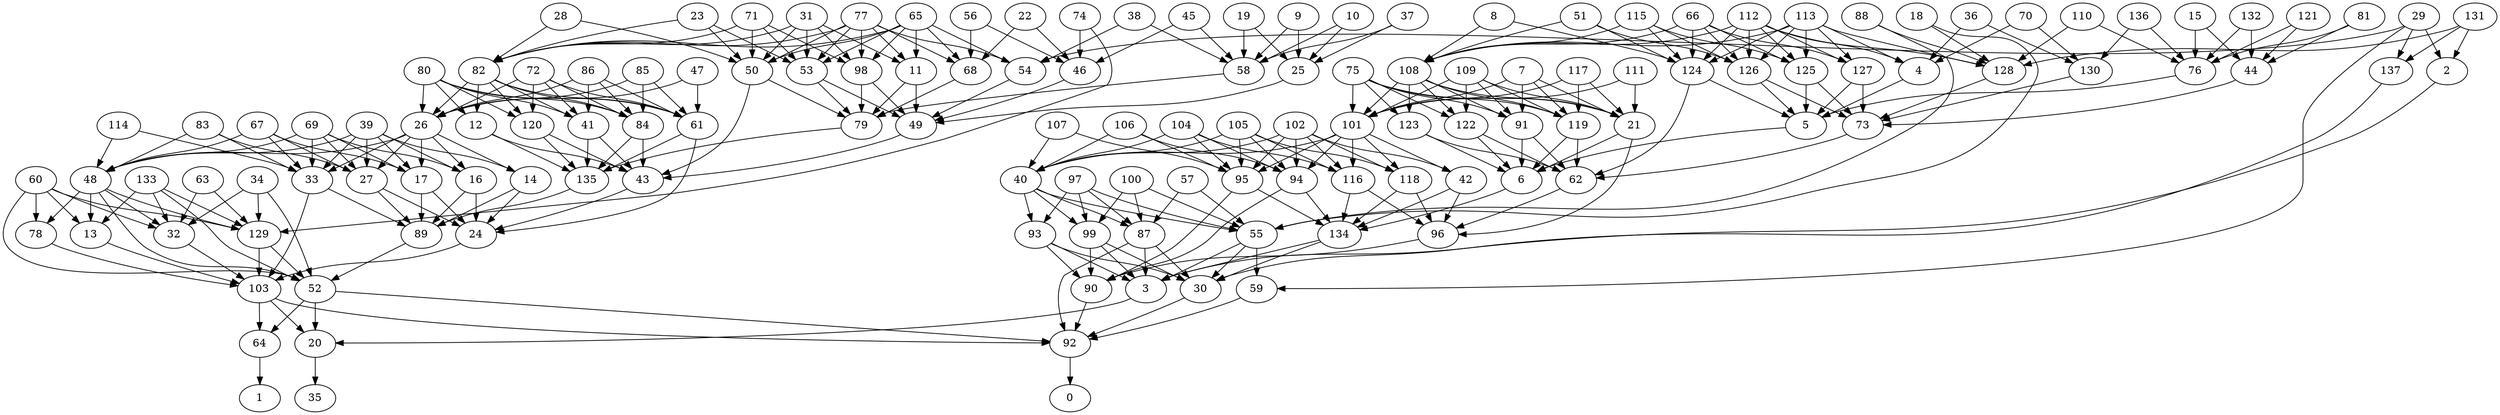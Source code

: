 digraph G {
    103 -> 64;
    52 -> 64;
    13 -> 103;
    78 -> 103;
    33 -> 103;
    32 -> 103;
    24 -> 103;
    129 -> 103;
    60 -> 129;
    48 -> 129;
    133 -> 129;
    34 -> 129;
    63 -> 129;
    74 -> 129;
    26 -> 48;
    39 -> 48;
    67 -> 48;
    69 -> 48;
    83 -> 48;
    114 -> 48;
    80 -> 26;
    82 -> 26;
    72 -> 26;
    85 -> 26;
    86 -> 26;
    47 -> 26;
    77 -> 82;
    65 -> 82;
    31 -> 82;
    28 -> 82;
    23 -> 82;
    71 -> 82;
    48 -> 13;
    60 -> 13;
    133 -> 13;
    48 -> 78;
    60 -> 78;
    17 -> 24;
    16 -> 24;
    14 -> 24;
    27 -> 24;
    43 -> 24;
    61 -> 24;
    26 -> 27;
    39 -> 27;
    69 -> 27;
    67 -> 27;
    83 -> 27;
    26 -> 17;
    39 -> 17;
    69 -> 17;
    67 -> 17;
    26 -> 16;
    39 -> 16;
    69 -> 16;
    26 -> 14;
    39 -> 14;
    84 -> 43;
    120 -> 43;
    12 -> 43;
    41 -> 43;
    49 -> 43;
    50 -> 43;
    82 -> 84;
    80 -> 84;
    72 -> 84;
    86 -> 84;
    85 -> 84;
    82 -> 41;
    80 -> 41;
    72 -> 41;
    86 -> 41;
    82 -> 120;
    80 -> 120;
    72 -> 120;
    82 -> 12;
    80 -> 12;
    53 -> 49;
    98 -> 49;
    11 -> 49;
    46 -> 49;
    25 -> 49;
    54 -> 49;
    65 -> 53;
    77 -> 53;
    31 -> 53;
    71 -> 53;
    23 -> 53;
    65 -> 98;
    77 -> 98;
    31 -> 98;
    71 -> 98;
    65 -> 11;
    77 -> 11;
    31 -> 11;
    45 -> 46;
    56 -> 46;
    22 -> 46;
    74 -> 46;
    19 -> 25;
    9 -> 25;
    10 -> 25;
    37 -> 25;
    65 -> 54;
    77 -> 54;
    29 -> 54;
    38 -> 54;
    65 -> 50;
    77 -> 50;
    31 -> 50;
    71 -> 50;
    23 -> 50;
    28 -> 50;
    82 -> 61;
    80 -> 61;
    86 -> 61;
    72 -> 61;
    85 -> 61;
    47 -> 61;
    48 -> 32;
    60 -> 32;
    133 -> 32;
    34 -> 32;
    63 -> 32;
    26 -> 33;
    39 -> 33;
    69 -> 33;
    67 -> 33;
    83 -> 33;
    114 -> 33;
    129 -> 52;
    48 -> 52;
    60 -> 52;
    133 -> 52;
    89 -> 52;
    34 -> 52;
    27 -> 89;
    33 -> 89;
    17 -> 89;
    16 -> 89;
    14 -> 89;
    135 -> 89;
    61 -> 135;
    41 -> 135;
    84 -> 135;
    120 -> 135;
    12 -> 135;
    79 -> 135;
    50 -> 79;
    11 -> 79;
    98 -> 79;
    53 -> 79;
    68 -> 79;
    58 -> 79;
    56 -> 68;
    22 -> 68;
    77 -> 68;
    65 -> 68;
    38 -> 58;
    19 -> 58;
    9 -> 58;
    10 -> 58;
    37 -> 58;
    45 -> 58;
    90 -> 92;
    87 -> 92;
    30 -> 92;
    52 -> 92;
    59 -> 92;
    103 -> 92;
    99 -> 90;
    93 -> 90;
    95 -> 90;
    96 -> 90;
    94 -> 90;
    40 -> 99;
    97 -> 99;
    100 -> 99;
    101 -> 40;
    102 -> 40;
    104 -> 40;
    105 -> 40;
    106 -> 40;
    107 -> 40;
    75 -> 101;
    108 -> 101;
    109 -> 101;
    117 -> 101;
    7 -> 101;
    111 -> 101;
    112 -> 108;
    113 -> 108;
    66 -> 108;
    8 -> 108;
    51 -> 108;
    115 -> 108;
    40 -> 93;
    97 -> 93;
    116 -> 96;
    118 -> 96;
    42 -> 96;
    62 -> 96;
    21 -> 96;
    101 -> 116;
    102 -> 116;
    105 -> 116;
    104 -> 116;
    101 -> 118;
    102 -> 118;
    105 -> 118;
    101 -> 42;
    102 -> 42;
    119 -> 62;
    122 -> 62;
    123 -> 62;
    91 -> 62;
    73 -> 62;
    124 -> 62;
    108 -> 119;
    75 -> 119;
    109 -> 119;
    7 -> 119;
    117 -> 119;
    108 -> 91;
    75 -> 91;
    109 -> 91;
    7 -> 91;
    108 -> 122;
    75 -> 122;
    109 -> 122;
    108 -> 123;
    75 -> 123;
    126 -> 73;
    125 -> 73;
    127 -> 73;
    128 -> 73;
    130 -> 73;
    44 -> 73;
    113 -> 126;
    112 -> 126;
    66 -> 126;
    115 -> 126;
    51 -> 126;
    113 -> 125;
    112 -> 125;
    66 -> 125;
    115 -> 125;
    113 -> 127;
    112 -> 127;
    66 -> 127;
    113 -> 128;
    112 -> 128;
    131 -> 128;
    110 -> 128;
    88 -> 128;
    18 -> 128;
    136 -> 130;
    36 -> 130;
    70 -> 130;
    15 -> 44;
    132 -> 44;
    121 -> 44;
    81 -> 44;
    113 -> 124;
    112 -> 124;
    66 -> 124;
    115 -> 124;
    51 -> 124;
    8 -> 124;
    108 -> 21;
    75 -> 21;
    7 -> 21;
    109 -> 21;
    117 -> 21;
    111 -> 21;
    101 -> 95;
    102 -> 95;
    105 -> 95;
    104 -> 95;
    106 -> 95;
    107 -> 95;
    101 -> 94;
    102 -> 94;
    105 -> 94;
    104 -> 94;
    106 -> 94;
    87 -> 30;
    93 -> 30;
    99 -> 30;
    134 -> 30;
    137 -> 30;
    55 -> 30;
    40 -> 87;
    97 -> 87;
    100 -> 87;
    57 -> 87;
    97 -> 55;
    40 -> 55;
    100 -> 55;
    57 -> 55;
    88 -> 55;
    18 -> 55;
    94 -> 134;
    95 -> 134;
    116 -> 134;
    118 -> 134;
    42 -> 134;
    6 -> 134;
    21 -> 6;
    91 -> 6;
    119 -> 6;
    122 -> 6;
    123 -> 6;
    5 -> 6;
    124 -> 5;
    127 -> 5;
    125 -> 5;
    126 -> 5;
    4 -> 5;
    76 -> 5;
    36 -> 4;
    70 -> 4;
    112 -> 4;
    113 -> 4;
    110 -> 76;
    15 -> 76;
    132 -> 76;
    121 -> 76;
    81 -> 76;
    136 -> 76;
    29 -> 137;
    131 -> 137;
    55 -> 59;
    29 -> 59;
    103 -> 20;
    52 -> 20;
    3 -> 20;
    87 -> 3;
    2 -> 3;
    99 -> 3;
    134 -> 3;
    93 -> 3;
    55 -> 3;
    29 -> 2;
    131 -> 2;
    64 -> 1;
    92 -> 0;
    20 -> 35;
}

